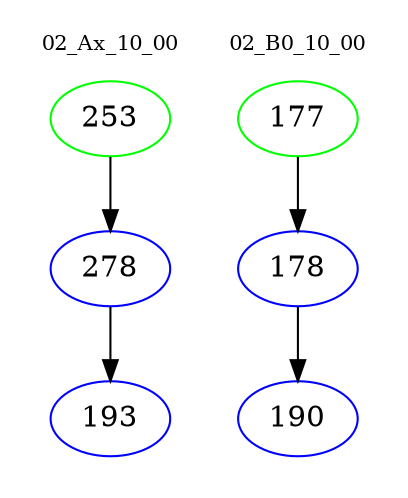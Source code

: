digraph{
subgraph cluster_0 {
color = white
label = "02_Ax_10_00";
fontsize=10;
T0_253 [label="253", color="green"]
T0_253 -> T0_278 [color="black"]
T0_278 [label="278", color="blue"]
T0_278 -> T0_193 [color="black"]
T0_193 [label="193", color="blue"]
}
subgraph cluster_1 {
color = white
label = "02_B0_10_00";
fontsize=10;
T1_177 [label="177", color="green"]
T1_177 -> T1_178 [color="black"]
T1_178 [label="178", color="blue"]
T1_178 -> T1_190 [color="black"]
T1_190 [label="190", color="blue"]
}
}
